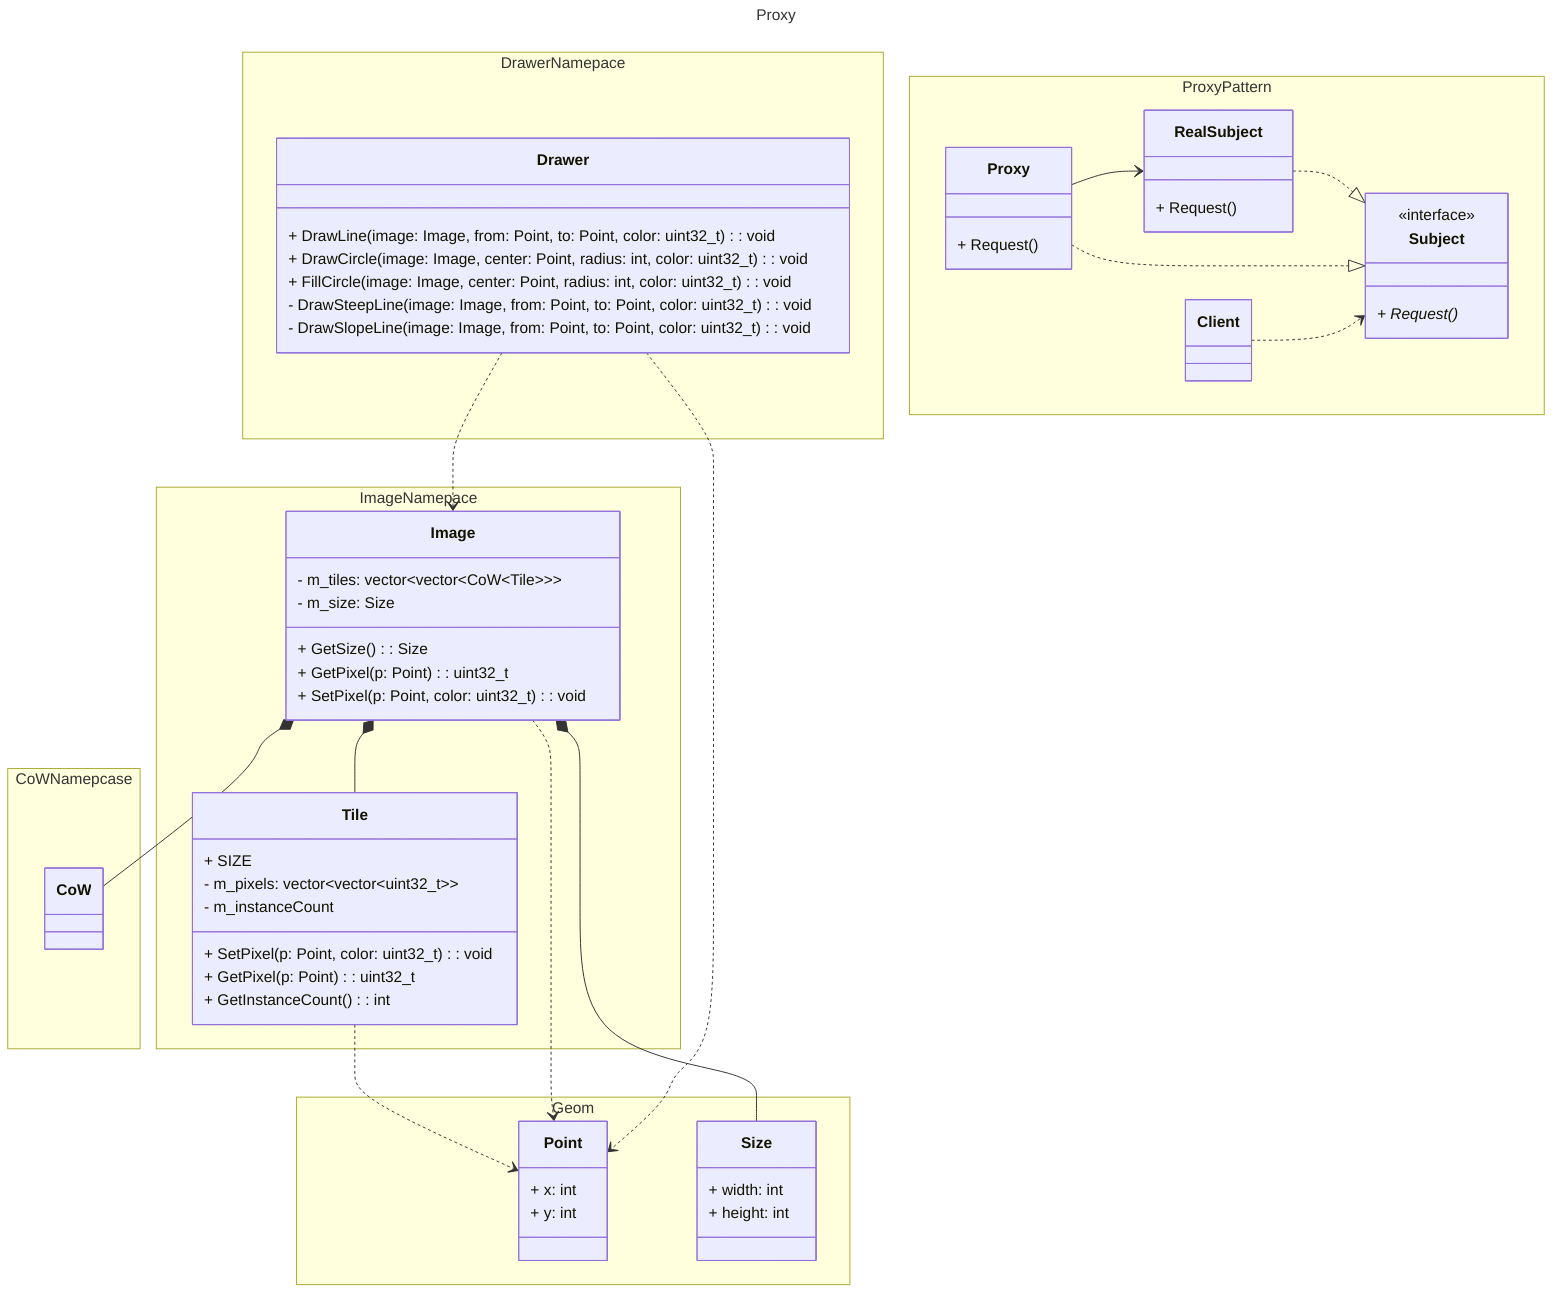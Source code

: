 ---
title: Proxy
---

classDiagram
  namespace CoWNamepcase {
    class CoW
  }

  namespace Geom {
    class Point {
        + x: int
        + y: int
    }
    class Size {
        + width: int
        + height: int
    }
  }

  namespace ImageNamepace {
    class Tile {
        + SIZE
        - m_pixels: vector&lt;vector&lt;uint32_t&gt;&gt;
        - m_instanceCount
        + SetPixel(p: Point, color: uint32_t): void
        + GetPixel(p: Point): uint32_t
        + GetInstanceCount(): int
    }
    class Image {
        - m_tiles: vector&lt;vector&lt;CoW&lt;Tile&gt;&gt;&gt;
        - m_size: Size
        + GetSize(): Size
        + GetPixel(p: Point): uint32_t
        + SetPixel(p: Point, color: uint32_t): void 
    }
  }

  namespace DrawerNamepace {
    class Drawer {
        + DrawLine(image: Image, from: Point, to: Point, color: uint32_t):  void
        + DrawCircle(image: Image, center: Point, radius: int, color: uint32_t):  void
        + FillCircle(image: Image, center: Point, radius: int, color: uint32_t):  void
        - DrawSteepLine(image: Image, from: Point, to: Point, color: uint32_t):  void
        - DrawSlopeLine(image: Image, from: Point, to: Point, color: uint32_t):  void
    }
  }

  Tile ..> Point
  
  Image ..> Point
  Image *-- Size
  Image *-- Tile
  Image *-- CoW

  Drawer ..> Image
  Drawer ..> Point


  namespace ProxyPattern {
    class Client 
    class Subject {
        <<interface>>
        + Request()*
    }
    class RealSubject {
        + Request()
    }
    class Proxy {
        + Request()
    }
  }

  RealSubject ..|> Subject

  Proxy --> RealSubject
  Proxy ..|> Subject

  Client ..> Subject